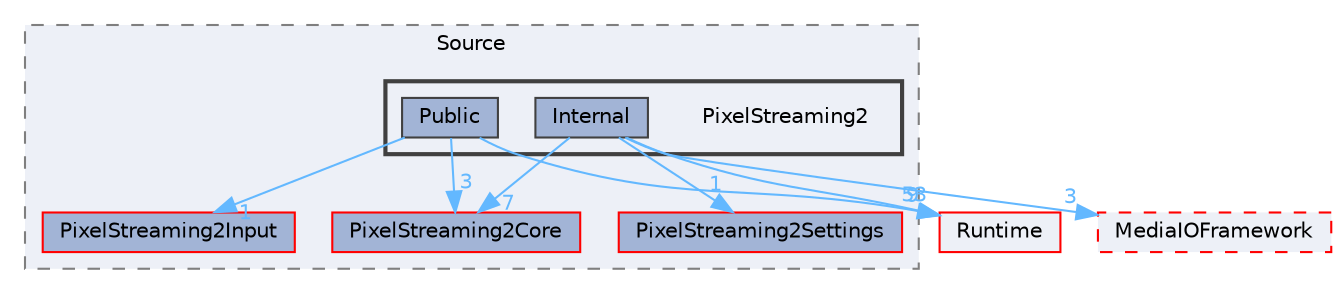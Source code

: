 digraph "PixelStreaming2"
{
 // INTERACTIVE_SVG=YES
 // LATEX_PDF_SIZE
  bgcolor="transparent";
  edge [fontname=Helvetica,fontsize=10,labelfontname=Helvetica,labelfontsize=10];
  node [fontname=Helvetica,fontsize=10,shape=box,height=0.2,width=0.4];
  compound=true
  subgraph clusterdir_82643a200b35c0d272dbf3b035f0ce97 {
    graph [ bgcolor="#edf0f7", pencolor="grey50", label="Source", fontname=Helvetica,fontsize=10 style="filled,dashed", URL="dir_82643a200b35c0d272dbf3b035f0ce97.html",tooltip=""]
  dir_59adcf5681d388e337deaee91f8afe6e [label="PixelStreaming2Core", fillcolor="#a2b4d6", color="red", style="filled", URL="dir_59adcf5681d388e337deaee91f8afe6e.html",tooltip=""];
  dir_87040ee9c05ff0641060857b833d7848 [label="PixelStreaming2Settings", fillcolor="#a2b4d6", color="red", style="filled", URL="dir_87040ee9c05ff0641060857b833d7848.html",tooltip=""];
  dir_f73fa4cb376ebbe0f17ef2fb2f2d4c63 [label="PixelStreaming2Input", fillcolor="#a2b4d6", color="red", style="filled", URL="dir_f73fa4cb376ebbe0f17ef2fb2f2d4c63.html",tooltip=""];
  subgraph clusterdir_f75bda96a403aa07edce0060b081a71b {
    graph [ bgcolor="#edf0f7", pencolor="grey25", label="", fontname=Helvetica,fontsize=10 style="filled,bold", URL="dir_f75bda96a403aa07edce0060b081a71b.html",tooltip=""]
    dir_f75bda96a403aa07edce0060b081a71b [shape=plaintext, label="PixelStreaming2"];
  dir_0e52e2bb86724206261f2d286a6bdfd6 [label="Internal", fillcolor="#a2b4d6", color="grey25", style="filled", URL="dir_0e52e2bb86724206261f2d286a6bdfd6.html",tooltip=""];
  dir_e7ac672c36b7f682f92c25b91e496a2c [label="Public", fillcolor="#a2b4d6", color="grey25", style="filled", URL="dir_e7ac672c36b7f682f92c25b91e496a2c.html",tooltip=""];
  }
  }
  dir_7536b172fbd480bfd146a1b1acd6856b [label="Runtime", fillcolor="#edf0f7", color="red", style="filled", URL="dir_7536b172fbd480bfd146a1b1acd6856b.html",tooltip=""];
  dir_7a1af25e7f68a5cdf9018ea3121afe17 [label="MediaIOFramework", fillcolor="#edf0f7", color="red", style="filled,dashed", URL="dir_7a1af25e7f68a5cdf9018ea3121afe17.html",tooltip=""];
  dir_0e52e2bb86724206261f2d286a6bdfd6->dir_59adcf5681d388e337deaee91f8afe6e [headlabel="7", labeldistance=1.5 headhref="dir_000511_000744.html" href="dir_000511_000744.html" color="steelblue1" fontcolor="steelblue1"];
  dir_0e52e2bb86724206261f2d286a6bdfd6->dir_7536b172fbd480bfd146a1b1acd6856b [headlabel="53", labeldistance=1.5 headhref="dir_000511_000984.html" href="dir_000511_000984.html" color="steelblue1" fontcolor="steelblue1"];
  dir_0e52e2bb86724206261f2d286a6bdfd6->dir_7a1af25e7f68a5cdf9018ea3121afe17 [headlabel="3", labeldistance=1.5 headhref="dir_000511_000619.html" href="dir_000511_000619.html" color="steelblue1" fontcolor="steelblue1"];
  dir_0e52e2bb86724206261f2d286a6bdfd6->dir_87040ee9c05ff0641060857b833d7848 [headlabel="1", labeldistance=1.5 headhref="dir_000511_000750.html" href="dir_000511_000750.html" color="steelblue1" fontcolor="steelblue1"];
  dir_e7ac672c36b7f682f92c25b91e496a2c->dir_59adcf5681d388e337deaee91f8afe6e [headlabel="3", labeldistance=1.5 headhref="dir_000844_000744.html" href="dir_000844_000744.html" color="steelblue1" fontcolor="steelblue1"];
  dir_e7ac672c36b7f682f92c25b91e496a2c->dir_7536b172fbd480bfd146a1b1acd6856b [headlabel="9", labeldistance=1.5 headhref="dir_000844_000984.html" href="dir_000844_000984.html" color="steelblue1" fontcolor="steelblue1"];
  dir_e7ac672c36b7f682f92c25b91e496a2c->dir_f73fa4cb376ebbe0f17ef2fb2f2d4c63 [headlabel="1", labeldistance=1.5 headhref="dir_000844_000747.html" href="dir_000844_000747.html" color="steelblue1" fontcolor="steelblue1"];
}
